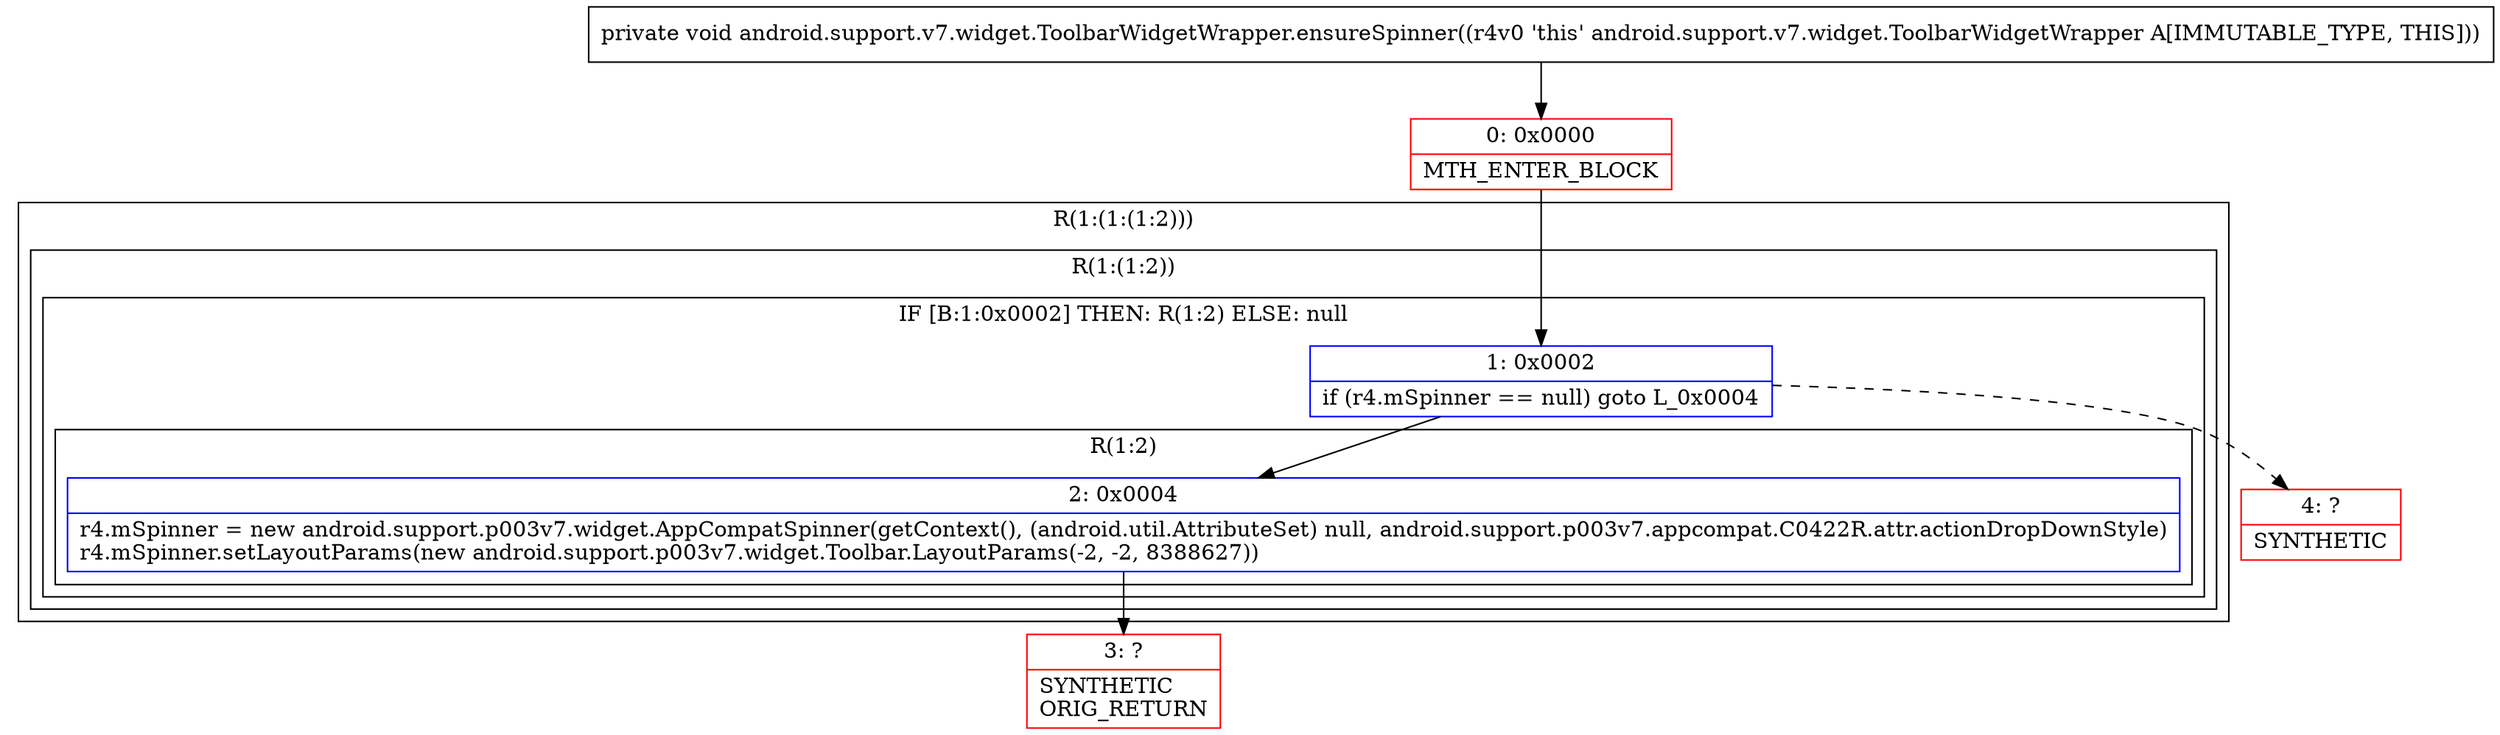 digraph "CFG forandroid.support.v7.widget.ToolbarWidgetWrapper.ensureSpinner()V" {
subgraph cluster_Region_1353151721 {
label = "R(1:(1:(1:2)))";
node [shape=record,color=blue];
subgraph cluster_Region_41780480 {
label = "R(1:(1:2))";
node [shape=record,color=blue];
subgraph cluster_IfRegion_2075073079 {
label = "IF [B:1:0x0002] THEN: R(1:2) ELSE: null";
node [shape=record,color=blue];
Node_1 [shape=record,label="{1\:\ 0x0002|if (r4.mSpinner == null) goto L_0x0004\l}"];
subgraph cluster_Region_2008545910 {
label = "R(1:2)";
node [shape=record,color=blue];
Node_2 [shape=record,label="{2\:\ 0x0004|r4.mSpinner = new android.support.p003v7.widget.AppCompatSpinner(getContext(), (android.util.AttributeSet) null, android.support.p003v7.appcompat.C0422R.attr.actionDropDownStyle)\lr4.mSpinner.setLayoutParams(new android.support.p003v7.widget.Toolbar.LayoutParams(\-2, \-2, 8388627))\l}"];
}
}
}
}
Node_0 [shape=record,color=red,label="{0\:\ 0x0000|MTH_ENTER_BLOCK\l}"];
Node_3 [shape=record,color=red,label="{3\:\ ?|SYNTHETIC\lORIG_RETURN\l}"];
Node_4 [shape=record,color=red,label="{4\:\ ?|SYNTHETIC\l}"];
MethodNode[shape=record,label="{private void android.support.v7.widget.ToolbarWidgetWrapper.ensureSpinner((r4v0 'this' android.support.v7.widget.ToolbarWidgetWrapper A[IMMUTABLE_TYPE, THIS])) }"];
MethodNode -> Node_0;
Node_1 -> Node_2;
Node_1 -> Node_4[style=dashed];
Node_2 -> Node_3;
Node_0 -> Node_1;
}

